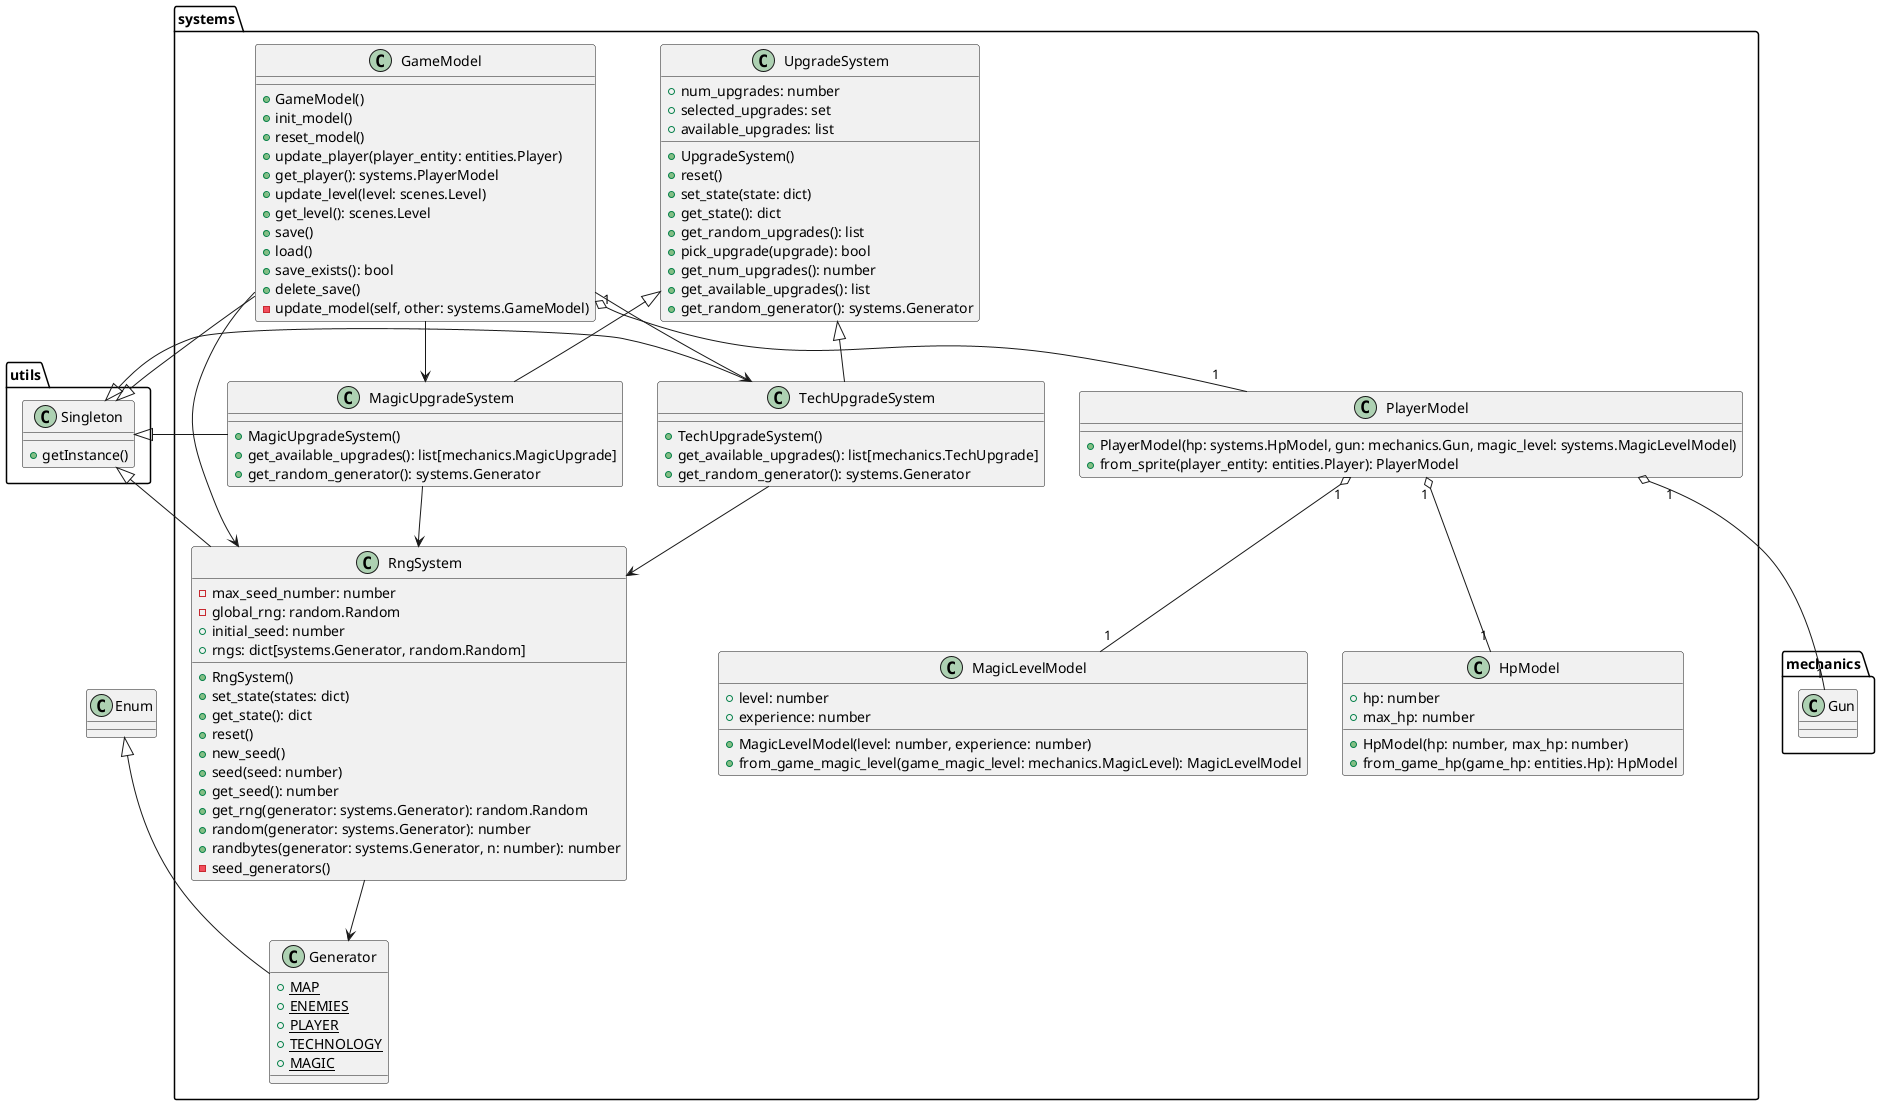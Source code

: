@startuml internal_systems


class utils.Singleton{
    + getInstance()
}

class systems.GameModel extends utils.Singleton{

    + GameModel()
    + init_model()
    + reset_model()
    + update_player(player_entity: entities.Player)
    + get_player(): systems.PlayerModel
    + update_level(level: scenes.Level)
    + get_level(): scenes.Level
    + save()
    + load()
    + save_exists(): bool
    + delete_save()
    - update_model(self, other: systems.GameModel)
}

systems.GameModel "1" o-- "1" systems.PlayerModel
systems.GameModel --> systems.TechUpgradeSystem
systems.GameModel --> systems.MagicUpgradeSystem
systems.GameModel --> systems.RngSystem

class systems.PlayerModel{
    + PlayerModel(hp: systems.HpModel, gun: mechanics.Gun, magic_level: systems.MagicLevelModel)
    + from_sprite(player_entity: entities.Player): PlayerModel
}


systems.PlayerModel "1" o-- "1" mechanics.Gun
systems.PlayerModel "1" o-- "1" systems.MagicLevelModel
systems.PlayerModel "1" o-- "1" systems.HpModel

class systems.HpModel{
    + hp: number
    + max_hp: number

    + HpModel(hp: number, max_hp: number)
    + from_game_hp(game_hp: entities.Hp): HpModel
}

class systems.MagicLevelModel{
    + level: number
    + experience: number

    + MagicLevelModel(level: number, experience: number)
    + from_game_magic_level(game_magic_level: mechanics.MagicLevel): MagicLevelModel
}

class systems.UpgradeSystem{
    + num_upgrades: number
    + selected_upgrades: set
    + available_upgrades: list

    + UpgradeSystem()
    + reset()
    + set_state(state: dict)
    + get_state(): dict
    + get_random_upgrades(): list
    + pick_upgrade(upgrade): bool
    + get_num_upgrades(): number
    + get_available_upgrades(): list
    + get_random_generator(): systems.Generator
}

class systems.TechUpgradeSystem extends systems.UpgradeSystem{
    + TechUpgradeSystem()
    + get_available_upgrades(): list[mechanics.TechUpgrade]
    + get_random_generator(): systems.Generator
}
systems.TechUpgradeSystem --|> utils.Singleton
systems.TechUpgradeSystem --> systems.RngSystem

class systems.MagicUpgradeSystem extends systems.UpgradeSystem{
    + MagicUpgradeSystem()
    + get_available_upgrades(): list[mechanics.MagicUpgrade]
    + get_random_generator(): systems.Generator
}

systems.MagicUpgradeSystem --|> utils.Singleton
systems.MagicUpgradeSystem --> systems.RngSystem

class systems.Generator extends Enum{
    + {static} MAP
    + {static} ENEMIES
    + {static} PLAYER
    + {static} TECHNOLOGY
    + {static} MAGIC
}

class systems.RngSystem extends utils.Singleton{
    - max_seed_number: number
    - global_rng: random.Random
    + initial_seed: number
    + rngs: dict[systems.Generator, random.Random]

    + RngSystem()
    + set_state(states: dict)
    + get_state(): dict
    + reset()
    + new_seed()
    + seed(seed: number)
    + get_seed(): number
    + get_rng(generator: systems.Generator): random.Random
    + random(generator: systems.Generator): number
    + randbytes(generator: systems.Generator, n: number): number
    - seed_generators()
}

systems.RngSystem --> systems.Generator


@enduml